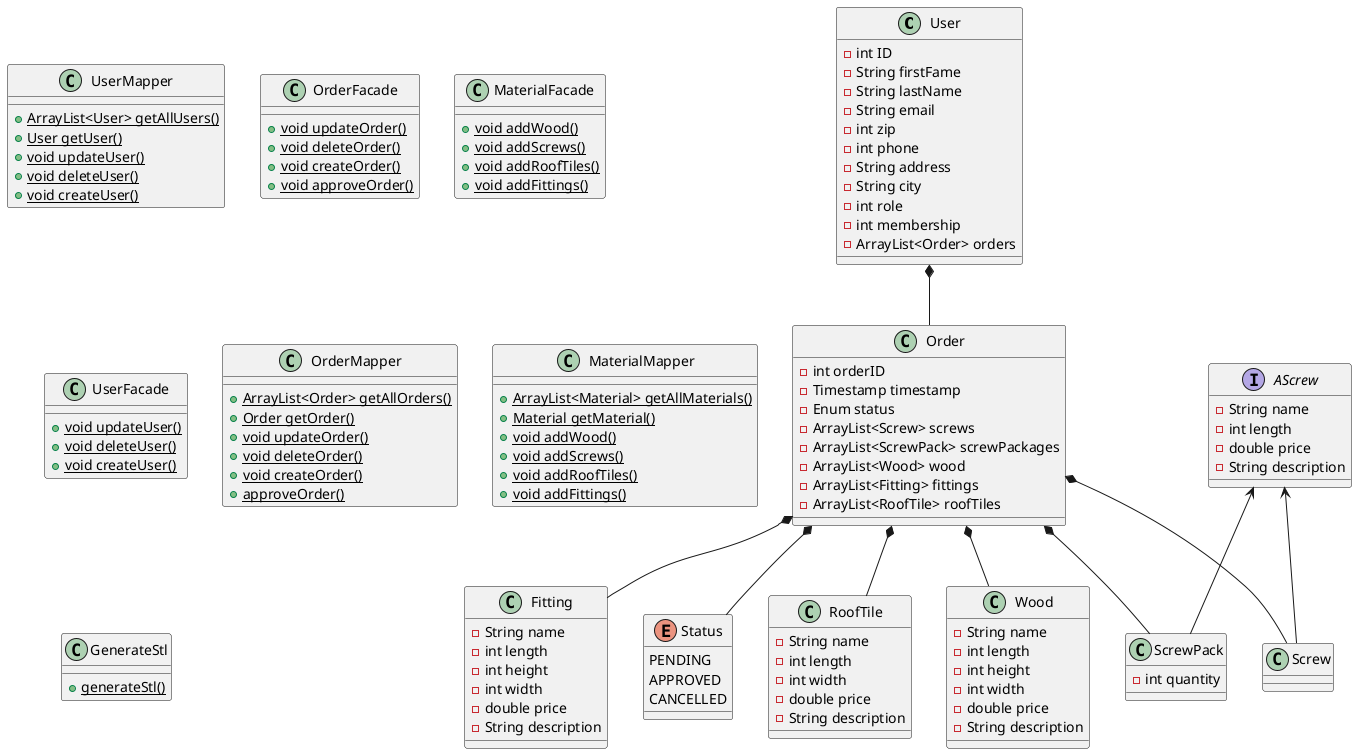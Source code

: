 @startuml
'https://plantuml.com/class-diagram

class User {
- int ID
- String firstFame
- String lastName
- String email
- int zip
- int phone
- String address
- String city
- int role
- int membership
- ArrayList<Order> orders
}

class Order {
- int orderID
- Timestamp timestamp
- Enum status
- ArrayList<Screw> screws
- ArrayList<ScrewPack> screwPackages
- ArrayList<Wood> wood
- ArrayList<Fitting> fittings
- ArrayList<RoofTile> roofTiles
}

class UserMapper{
+ {static} ArrayList<User> getAllUsers()
+ {static} User getUser()
+ {static} void updateUser()
+ {static} void deleteUser()
+ {static} void createUser()
}

class OrderFacade{
+ {static} void updateOrder()
+ {static} void deleteOrder()
+ {static} void createOrder()
+ {static} void approveOrder()
}

class MaterialFacade{
+ {static} void addWood()
+ {static} void addScrews()
+ {static} void addRoofTiles()
+ {static} void addFittings()
}

class UserFacade{
+ {static} void updateUser()
+ {static} void deleteUser()
+ {static} void createUser()
}

class OrderMapper{
+ {static} ArrayList<Order> getAllOrders()
+ {static} Order getOrder()
+ {static} void updateOrder()
+ {static} void deleteOrder()
+ {static} void createOrder()
+ {static} approveOrder()
}

class MaterialMapper{
+ {static} ArrayList<Material> getAllMaterials()
+ {static} Material getMaterial()
+ {static} void addWood()
+ {static} void addScrews()
+ {static} void addRoofTiles()
+ {static} void addFittings()
}

class RoofTile{
- String name
- int length
- int width
- double price
- String description
}

class Wood{
- String name
- int length
- int height
- int width
- double price
- String description
}

class Fitting{
- String name
- int length
- int height
- int width
- double price
- String description
}

class GenerateStl {
+ {static} generateStl()
}

interface AScrew{
- String name
- int length
- double price
- String description
}

class ScrewPack{
- int quantity
}

class Screw{
}

Enum Status {
    PENDING
    APPROVED
    CANCELLED
}

Order *-- Screw
Order *-- ScrewPack
Order *-- Fitting
Order *-- RoofTile
Order *-- Wood
Order *-- Status
User *-- Order
AScrew <-- ScrewPack
AScrew <-- Screw

@enduml